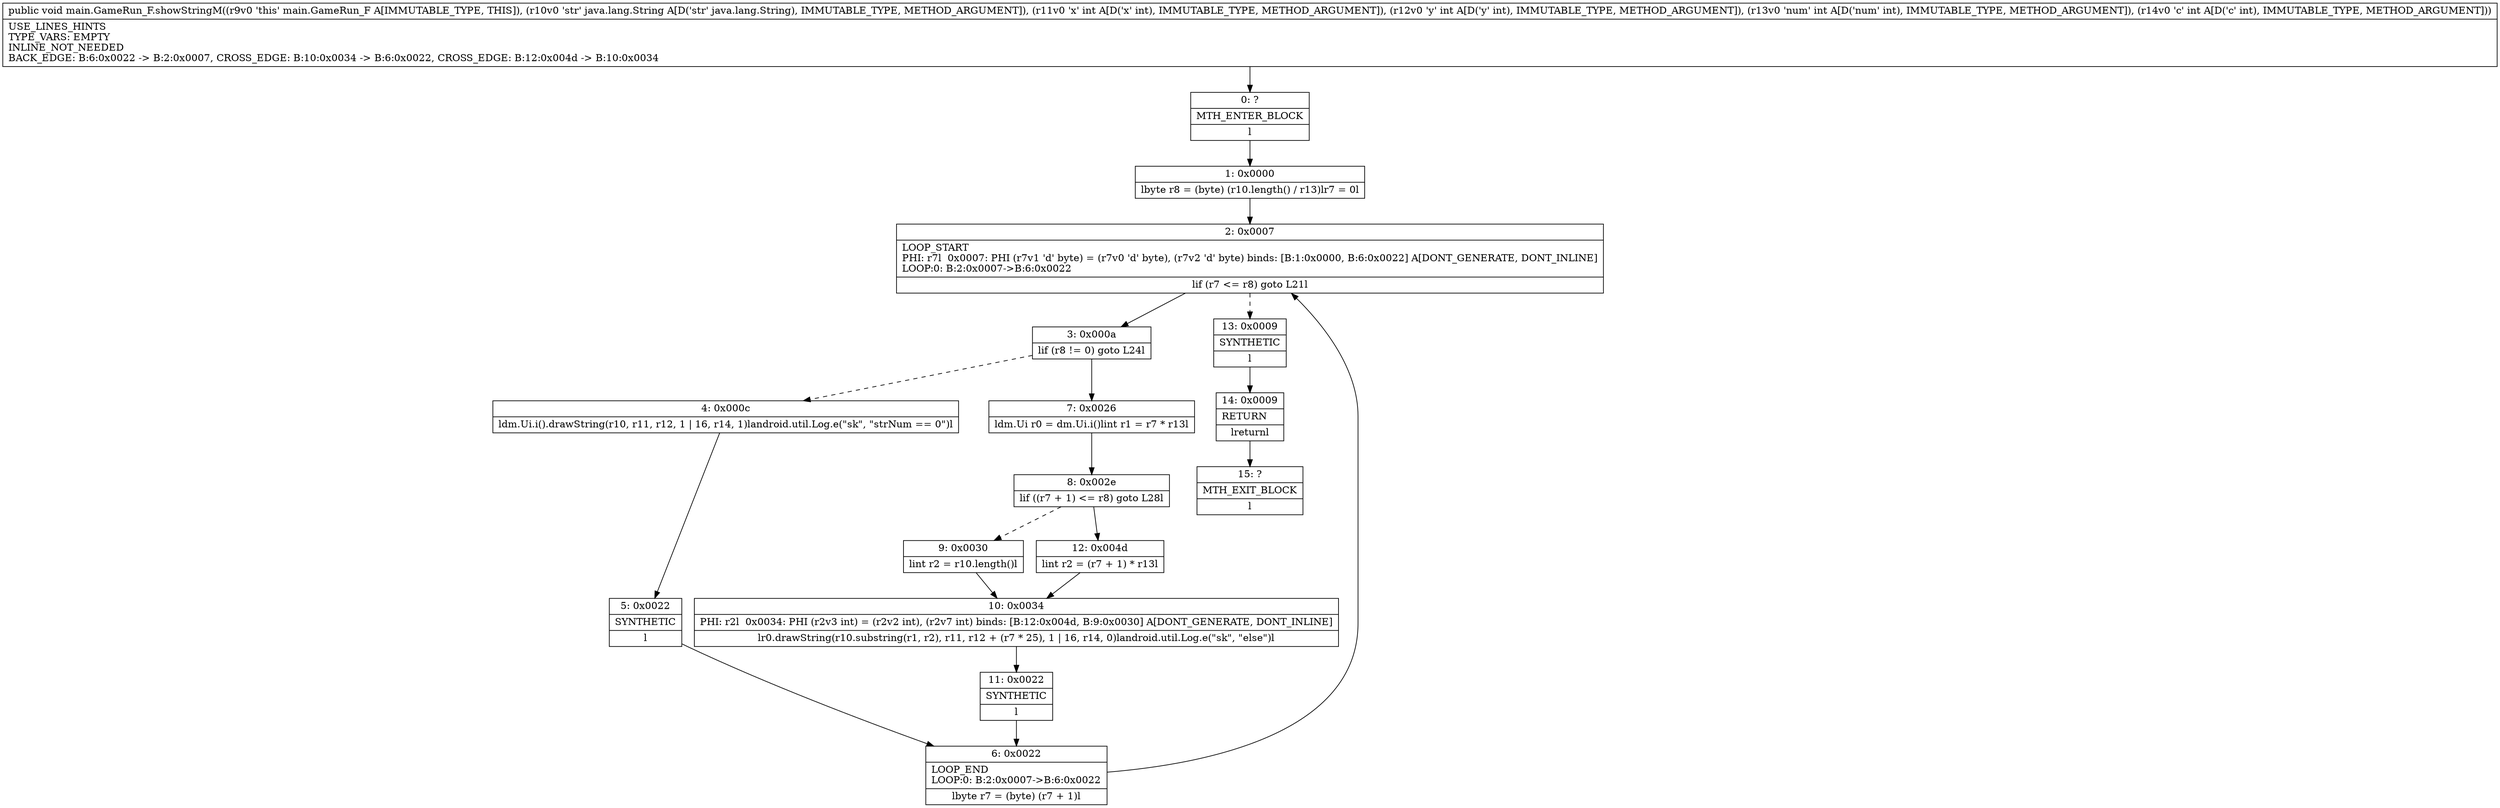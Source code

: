 digraph "CFG formain.GameRun_F.showStringM(Ljava\/lang\/String;IIII)V" {
Node_0 [shape=record,label="{0\:\ ?|MTH_ENTER_BLOCK\l|l}"];
Node_1 [shape=record,label="{1\:\ 0x0000|lbyte r8 = (byte) (r10.length() \/ r13)lr7 = 0l}"];
Node_2 [shape=record,label="{2\:\ 0x0007|LOOP_START\lPHI: r7l  0x0007: PHI (r7v1 'd' byte) = (r7v0 'd' byte), (r7v2 'd' byte) binds: [B:1:0x0000, B:6:0x0022] A[DONT_GENERATE, DONT_INLINE]\lLOOP:0: B:2:0x0007\-\>B:6:0x0022\l|lif (r7 \<= r8) goto L21l}"];
Node_3 [shape=record,label="{3\:\ 0x000a|lif (r8 != 0) goto L24l}"];
Node_4 [shape=record,label="{4\:\ 0x000c|ldm.Ui.i().drawString(r10, r11, r12, 1 \| 16, r14, 1)landroid.util.Log.e(\"sk\", \"strNum == 0\")l}"];
Node_5 [shape=record,label="{5\:\ 0x0022|SYNTHETIC\l|l}"];
Node_6 [shape=record,label="{6\:\ 0x0022|LOOP_END\lLOOP:0: B:2:0x0007\-\>B:6:0x0022\l|lbyte r7 = (byte) (r7 + 1)l}"];
Node_7 [shape=record,label="{7\:\ 0x0026|ldm.Ui r0 = dm.Ui.i()lint r1 = r7 * r13l}"];
Node_8 [shape=record,label="{8\:\ 0x002e|lif ((r7 + 1) \<= r8) goto L28l}"];
Node_9 [shape=record,label="{9\:\ 0x0030|lint r2 = r10.length()l}"];
Node_10 [shape=record,label="{10\:\ 0x0034|PHI: r2l  0x0034: PHI (r2v3 int) = (r2v2 int), (r2v7 int) binds: [B:12:0x004d, B:9:0x0030] A[DONT_GENERATE, DONT_INLINE]\l|lr0.drawString(r10.substring(r1, r2), r11, r12 + (r7 * 25), 1 \| 16, r14, 0)landroid.util.Log.e(\"sk\", \"else\")l}"];
Node_11 [shape=record,label="{11\:\ 0x0022|SYNTHETIC\l|l}"];
Node_12 [shape=record,label="{12\:\ 0x004d|lint r2 = (r7 + 1) * r13l}"];
Node_13 [shape=record,label="{13\:\ 0x0009|SYNTHETIC\l|l}"];
Node_14 [shape=record,label="{14\:\ 0x0009|RETURN\l|lreturnl}"];
Node_15 [shape=record,label="{15\:\ ?|MTH_EXIT_BLOCK\l|l}"];
MethodNode[shape=record,label="{public void main.GameRun_F.showStringM((r9v0 'this' main.GameRun_F A[IMMUTABLE_TYPE, THIS]), (r10v0 'str' java.lang.String A[D('str' java.lang.String), IMMUTABLE_TYPE, METHOD_ARGUMENT]), (r11v0 'x' int A[D('x' int), IMMUTABLE_TYPE, METHOD_ARGUMENT]), (r12v0 'y' int A[D('y' int), IMMUTABLE_TYPE, METHOD_ARGUMENT]), (r13v0 'num' int A[D('num' int), IMMUTABLE_TYPE, METHOD_ARGUMENT]), (r14v0 'c' int A[D('c' int), IMMUTABLE_TYPE, METHOD_ARGUMENT]))  | USE_LINES_HINTS\lTYPE_VARS: EMPTY\lINLINE_NOT_NEEDED\lBACK_EDGE: B:6:0x0022 \-\> B:2:0x0007, CROSS_EDGE: B:10:0x0034 \-\> B:6:0x0022, CROSS_EDGE: B:12:0x004d \-\> B:10:0x0034\l}"];
MethodNode -> Node_0;
Node_0 -> Node_1;
Node_1 -> Node_2;
Node_2 -> Node_3;
Node_2 -> Node_13[style=dashed];
Node_3 -> Node_4[style=dashed];
Node_3 -> Node_7;
Node_4 -> Node_5;
Node_5 -> Node_6;
Node_6 -> Node_2;
Node_7 -> Node_8;
Node_8 -> Node_9[style=dashed];
Node_8 -> Node_12;
Node_9 -> Node_10;
Node_10 -> Node_11;
Node_11 -> Node_6;
Node_12 -> Node_10;
Node_13 -> Node_14;
Node_14 -> Node_15;
}

